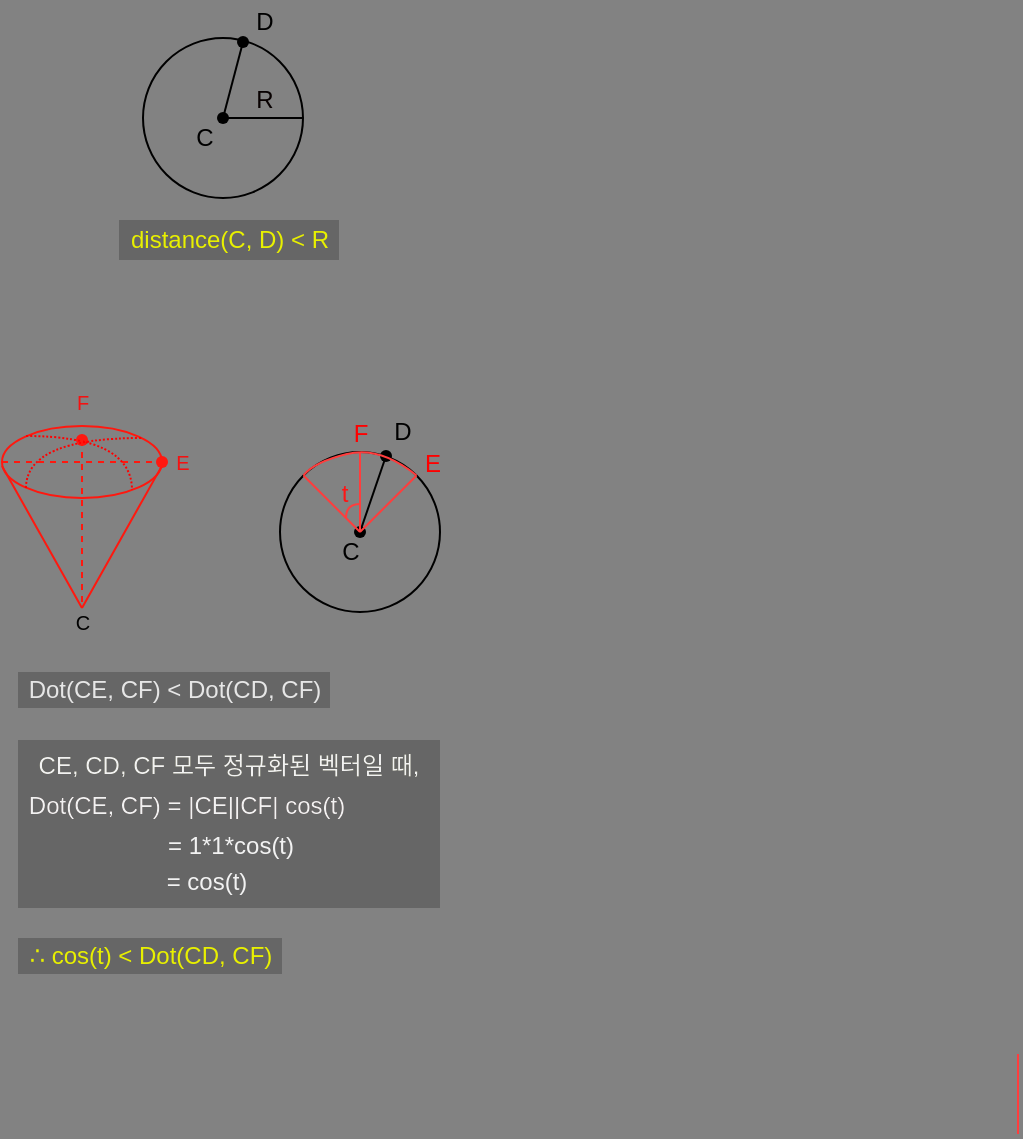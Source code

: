 <mxfile version="15.4.1" type="device"><diagram id="wYvFyYqJbGM13Imm3fYB" name="Page-1"><mxGraphModel dx="451" dy="430" grid="0" gridSize="10" guides="1" tooltips="1" connect="1" arrows="1" fold="1" page="1" pageScale="1" pageWidth="827" pageHeight="1169" background="#828282" math="0" shadow="0"><root><mxCell id="0"/><mxCell id="1" parent="0"/><mxCell id="-jMeGRskUzVZqXeIHfgB-5" value="" style="ellipse;whiteSpace=wrap;html=1;aspect=fixed;fillColor=none;" parent="1" vertex="1"><mxGeometry x="250.5" y="104" width="80" height="80" as="geometry"/></mxCell><mxCell id="-jMeGRskUzVZqXeIHfgB-6" value="distance(C, D) &amp;lt; R" style="text;html=1;strokeColor=none;fillColor=#666666;align=center;verticalAlign=middle;whiteSpace=wrap;fontColor=#E8F000;" parent="1" vertex="1"><mxGeometry x="238.5" y="195" width="110" height="20" as="geometry"/></mxCell><mxCell id="-jMeGRskUzVZqXeIHfgB-7" value="" style="shape=waypoint;sketch=0;fillStyle=solid;size=6;pointerEvents=1;points=[];fillColor=none;resizable=0;rotatable=0;perimeter=centerPerimeter;snapToPoint=1;" parent="1" vertex="1"><mxGeometry x="270.5" y="124" width="40" height="40" as="geometry"/></mxCell><mxCell id="-jMeGRskUzVZqXeIHfgB-9" value="C" style="text;html=1;align=center;verticalAlign=middle;resizable=0;points=[];autosize=1;strokeColor=none;fillColor=none;" parent="1" vertex="1"><mxGeometry x="270.5" y="144" width="20" height="20" as="geometry"/></mxCell><mxCell id="-jMeGRskUzVZqXeIHfgB-10" value="" style="shape=waypoint;sketch=0;fillStyle=solid;size=6;pointerEvents=1;points=[];fillColor=none;resizable=0;rotatable=0;perimeter=centerPerimeter;snapToPoint=1;" parent="1" vertex="1"><mxGeometry x="280.5" y="86" width="40" height="40" as="geometry"/></mxCell><mxCell id="-jMeGRskUzVZqXeIHfgB-11" value="D" style="text;html=1;align=center;verticalAlign=middle;resizable=0;points=[];autosize=1;strokeColor=none;fillColor=none;" parent="1" vertex="1"><mxGeometry x="300.5" y="86" width="20" height="20" as="geometry"/></mxCell><mxCell id="-jMeGRskUzVZqXeIHfgB-18" value="" style="endArrow=none;html=1;fontColor=#080101;strokeColor=#000000;entryX=1;entryY=0.5;entryDx=0;entryDy=0;" parent="1" source="-jMeGRskUzVZqXeIHfgB-7" target="-jMeGRskUzVZqXeIHfgB-5" edge="1"><mxGeometry width="50" height="50" relative="1" as="geometry"><mxPoint x="315.5" y="210" as="sourcePoint"/><mxPoint x="365.5" y="160" as="targetPoint"/></mxGeometry></mxCell><mxCell id="-jMeGRskUzVZqXeIHfgB-19" value="R" style="text;html=1;align=center;verticalAlign=middle;resizable=0;points=[];autosize=1;strokeColor=none;fillColor=none;fontColor=#080101;" parent="1" vertex="1"><mxGeometry x="301.5" y="126" width="19" height="18" as="geometry"/></mxCell><mxCell id="-jMeGRskUzVZqXeIHfgB-23" value="" style="endArrow=none;html=1;fontColor=#080101;strokeColor=#000000;" parent="1" target="-jMeGRskUzVZqXeIHfgB-10" edge="1"><mxGeometry width="50" height="50" relative="1" as="geometry"><mxPoint x="290.5" y="144" as="sourcePoint"/><mxPoint x="330.5" y="144" as="targetPoint"/></mxGeometry></mxCell><mxCell id="-jMeGRskUzVZqXeIHfgB-37" value="" style="group" parent="1" vertex="1" connectable="0"><mxGeometry x="319" y="291" width="85" height="100" as="geometry"/></mxCell><mxCell id="-jMeGRskUzVZqXeIHfgB-2" value="" style="ellipse;whiteSpace=wrap;html=1;aspect=fixed;fillColor=none;" parent="-jMeGRskUzVZqXeIHfgB-37" vertex="1"><mxGeometry y="20" width="80" height="80" as="geometry"/></mxCell><mxCell id="-jMeGRskUzVZqXeIHfgB-24" value="" style="endArrow=none;html=1;fontColor=#080101;strokeColor=#000000;" parent="-jMeGRskUzVZqXeIHfgB-37" target="-jMeGRskUzVZqXeIHfgB-13" edge="1"><mxGeometry width="50" height="50" relative="1" as="geometry"><mxPoint x="40" y="60" as="sourcePoint"/><mxPoint x="50" y="22" as="targetPoint"/></mxGeometry></mxCell><mxCell id="-jMeGRskUzVZqXeIHfgB-8" value="" style="shape=waypoint;sketch=0;fillStyle=solid;size=6;pointerEvents=1;points=[];fillColor=none;resizable=0;rotatable=0;perimeter=centerPerimeter;snapToPoint=1;" parent="-jMeGRskUzVZqXeIHfgB-37" vertex="1"><mxGeometry x="20" y="40" width="40" height="40" as="geometry"/></mxCell><mxCell id="-jMeGRskUzVZqXeIHfgB-12" value="C" style="text;html=1;align=center;verticalAlign=middle;resizable=0;points=[];autosize=1;strokeColor=none;fillColor=none;" parent="-jMeGRskUzVZqXeIHfgB-37" vertex="1"><mxGeometry x="25" y="60" width="20" height="20" as="geometry"/></mxCell><mxCell id="-jMeGRskUzVZqXeIHfgB-3" value="" style="endArrow=none;html=1;entryX=1;entryY=0;entryDx=0;entryDy=0;fillColor=#f8cecc;strokeColor=#FF3D3D;" parent="-jMeGRskUzVZqXeIHfgB-37" target="-jMeGRskUzVZqXeIHfgB-2" edge="1"><mxGeometry width="50" height="50" relative="1" as="geometry"><mxPoint x="40" y="60" as="sourcePoint"/><mxPoint x="100" y="30" as="targetPoint"/></mxGeometry></mxCell><mxCell id="-jMeGRskUzVZqXeIHfgB-4" value="" style="endArrow=none;html=1;entryX=0;entryY=0;entryDx=0;entryDy=0;fillColor=#f8cecc;strokeColor=#FF3D3D;" parent="-jMeGRskUzVZqXeIHfgB-37" target="-jMeGRskUzVZqXeIHfgB-2" edge="1"><mxGeometry width="50" height="50" relative="1" as="geometry"><mxPoint x="40" y="60" as="sourcePoint"/><mxPoint x="90" y="10" as="targetPoint"/></mxGeometry></mxCell><mxCell id="-jMeGRskUzVZqXeIHfgB-13" value="" style="shape=waypoint;sketch=0;fillStyle=solid;size=6;pointerEvents=1;points=[];fillColor=none;resizable=0;rotatable=0;perimeter=centerPerimeter;snapToPoint=1;" parent="-jMeGRskUzVZqXeIHfgB-37" vertex="1"><mxGeometry x="33" y="2" width="40" height="40" as="geometry"/></mxCell><mxCell id="-jMeGRskUzVZqXeIHfgB-14" value="D" style="text;html=1;align=center;verticalAlign=middle;resizable=0;points=[];autosize=1;strokeColor=none;fillColor=none;" parent="-jMeGRskUzVZqXeIHfgB-37" vertex="1"><mxGeometry x="51" width="20" height="20" as="geometry"/></mxCell><mxCell id="-jMeGRskUzVZqXeIHfgB-15" value="" style="endArrow=none;html=1;entryX=0.5;entryY=1;entryDx=0;entryDy=0;fillColor=#f8cecc;strokeColor=#FF3D3D;" parent="-jMeGRskUzVZqXeIHfgB-37" edge="1"><mxGeometry width="50" height="50" relative="1" as="geometry"><mxPoint x="40" y="20" as="sourcePoint"/><mxPoint x="40" y="60" as="targetPoint"/></mxGeometry></mxCell><mxCell id="-jMeGRskUzVZqXeIHfgB-17" value="t" style="text;html=1;align=center;verticalAlign=middle;resizable=0;points=[];autosize=1;strokeColor=none;fillColor=none;fontColor=#FF1414;" parent="-jMeGRskUzVZqXeIHfgB-37" vertex="1"><mxGeometry x="25" y="32" width="13" height="18" as="geometry"/></mxCell><mxCell id="-jMeGRskUzVZqXeIHfgB-20" value="" style="curved=1;endArrow=none;html=1;strokeColor=#FF3D3D;endFill=0;entryX=1;entryY=0;entryDx=0;entryDy=0;exitX=0;exitY=0;exitDx=0;exitDy=0;" parent="-jMeGRskUzVZqXeIHfgB-37" source="-jMeGRskUzVZqXeIHfgB-2" target="-jMeGRskUzVZqXeIHfgB-2" edge="1"><mxGeometry width="50" height="50" relative="1" as="geometry"><mxPoint x="12" y="33" as="sourcePoint"/><mxPoint x="68.284" y="32.716" as="targetPoint"/><Array as="points"><mxPoint x="17" y="25"/><mxPoint x="50" y="17"/></Array></mxGeometry></mxCell><mxCell id="-jMeGRskUzVZqXeIHfgB-22" value="" style="curved=1;endArrow=none;html=1;strokeColor=#FF3D3D;endFill=0;" parent="-jMeGRskUzVZqXeIHfgB-37" edge="1"><mxGeometry width="50" height="50" relative="1" as="geometry"><mxPoint x="40" y="46" as="sourcePoint"/><mxPoint x="33" y="53" as="targetPoint"/><Array as="points"><mxPoint x="33" y="46"/></Array></mxGeometry></mxCell><mxCell id="-jMeGRskUzVZqXeIHfgB-25" value="E" style="text;html=1;align=center;verticalAlign=middle;resizable=0;points=[];autosize=1;strokeColor=none;fillColor=none;fontColor=#FF0000;" parent="-jMeGRskUzVZqXeIHfgB-37" vertex="1"><mxGeometry x="67" y="17" width="18" height="18" as="geometry"/></mxCell><mxCell id="-jMeGRskUzVZqXeIHfgB-26" value="F" style="text;html=1;align=center;verticalAlign=middle;resizable=0;points=[];autosize=1;strokeColor=none;fillColor=none;fontColor=#FF0000;" parent="-jMeGRskUzVZqXeIHfgB-37" vertex="1"><mxGeometry x="31" y="2" width="17" height="18" as="geometry"/></mxCell><mxCell id="xYZqbsTnQXo9Wl-ruLsW-1" value="" style="endArrow=none;html=1;entryX=0.5;entryY=1;entryDx=0;entryDy=0;fillColor=#f8cecc;strokeColor=#FF3D3D;" edge="1" parent="-jMeGRskUzVZqXeIHfgB-37"><mxGeometry width="50" height="50" relative="1" as="geometry"><mxPoint x="369" y="321.0" as="sourcePoint"/><mxPoint x="369" y="361" as="targetPoint"/></mxGeometry></mxCell><mxCell id="-jMeGRskUzVZqXeIHfgB-52" value="" style="group" parent="1" vertex="1" connectable="0"><mxGeometry x="188" y="421" width="211" height="151" as="geometry"/></mxCell><mxCell id="-jMeGRskUzVZqXeIHfgB-31" value="∴ cos(t) &amp;lt; Dot(CD, CF)" style="text;html=1;align=center;verticalAlign=middle;resizable=0;points=[];autosize=1;strokeColor=none;fillColor=#666666;fontColor=#E8F000;" parent="-jMeGRskUzVZqXeIHfgB-52" vertex="1"><mxGeometry y="133" width="132" height="18" as="geometry"/></mxCell><mxCell id="-jMeGRskUzVZqXeIHfgB-34" value="" style="rounded=0;whiteSpace=wrap;html=1;fontColor=#1E1F00;strokeColor=none;fillColor=#666666;" parent="-jMeGRskUzVZqXeIHfgB-52" vertex="1"><mxGeometry y="34" width="211" height="84" as="geometry"/></mxCell><mxCell id="-jMeGRskUzVZqXeIHfgB-27" value="Dot(CE, CF) &amp;lt; Dot(CD, CF)" style="text;html=1;align=center;verticalAlign=middle;resizable=0;points=[];autosize=1;strokeColor=none;fillColor=#666666;fontColor=#E6E6E6;rounded=0;" parent="-jMeGRskUzVZqXeIHfgB-52" vertex="1"><mxGeometry width="156" height="18" as="geometry"/></mxCell><mxCell id="-jMeGRskUzVZqXeIHfgB-28" value="Dot(CE, CF) = |CE||CF| cos(t)" style="text;html=1;align=center;verticalAlign=middle;resizable=0;points=[];autosize=1;strokeColor=none;fillColor=none;fontColor=#170000;" parent="-jMeGRskUzVZqXeIHfgB-52" vertex="1"><mxGeometry y="58" width="168" height="18" as="geometry"/></mxCell><mxCell id="-jMeGRskUzVZqXeIHfgB-29" value="= 1*1*cos(t)" style="text;html=1;align=center;verticalAlign=middle;resizable=0;points=[];autosize=1;strokeColor=none;fillColor=none;fontColor=#F2F2F2;" parent="-jMeGRskUzVZqXeIHfgB-52" vertex="1"><mxGeometry x="69" y="78" width="73" height="18" as="geometry"/></mxCell><mxCell id="-jMeGRskUzVZqXeIHfgB-30" value="= cos(t)" style="text;html=1;align=center;verticalAlign=middle;resizable=0;points=[];autosize=1;strokeColor=none;fillColor=none;fontColor=#F2F2F2;" parent="-jMeGRskUzVZqXeIHfgB-52" vertex="1"><mxGeometry x="69" y="96" width="50" height="18" as="geometry"/></mxCell><mxCell id="-jMeGRskUzVZqXeIHfgB-32" value="CE, CD, CF 모두 정규화된 벡터일 때," style="text;html=1;align=center;verticalAlign=middle;resizable=0;points=[];autosize=1;strokeColor=none;fillColor=none;fontColor=#1E1F00;" parent="-jMeGRskUzVZqXeIHfgB-52" vertex="1"><mxGeometry y="38" width="210" height="18" as="geometry"/></mxCell><mxCell id="-jMeGRskUzVZqXeIHfgB-35" value="CE, CD, CF 모두 정규화된 벡터일 때," style="text;html=1;align=center;verticalAlign=middle;resizable=0;points=[];autosize=1;strokeColor=none;fillColor=none;fontColor=#F2F2F2;" parent="-jMeGRskUzVZqXeIHfgB-52" vertex="1"><mxGeometry y="38" width="210" height="18" as="geometry"/></mxCell><mxCell id="-jMeGRskUzVZqXeIHfgB-36" value="Dot(CE, CF) = |CE||CF| cos(t)" style="text;html=1;align=center;verticalAlign=middle;resizable=0;points=[];autosize=1;strokeColor=none;fillColor=none;fontColor=#F2F2F2;" parent="-jMeGRskUzVZqXeIHfgB-52" vertex="1"><mxGeometry y="58" width="168" height="18" as="geometry"/></mxCell><mxCell id="-jMeGRskUzVZqXeIHfgB-38" value="" style="endArrow=none;html=1;fontColor=#F5F5F5;strokeColor=#FF180F;" parent="1" edge="1"><mxGeometry x="180" y="296" width="50" height="50" as="geometry"><mxPoint x="220" y="389" as="sourcePoint"/><mxPoint x="180" y="318" as="targetPoint"/></mxGeometry></mxCell><mxCell id="-jMeGRskUzVZqXeIHfgB-39" value="" style="ellipse;whiteSpace=wrap;html=1;strokeColor=#FF180F;fillColor=none;" parent="1" vertex="1"><mxGeometry x="180" y="298" width="80" height="36" as="geometry"/></mxCell><mxCell id="-jMeGRskUzVZqXeIHfgB-40" value="" style="endArrow=none;html=1;fontColor=#F5F5F5;strokeColor=#FF180F;entryX=0.996;entryY=0.54;entryDx=0;entryDy=0;entryPerimeter=0;" parent="1" edge="1"><mxGeometry x="180" y="296" width="50" height="50" as="geometry"><mxPoint x="220" y="389" as="sourcePoint"/><mxPoint x="259.68" y="318.44" as="targetPoint"/></mxGeometry></mxCell><mxCell id="-jMeGRskUzVZqXeIHfgB-42" value="" style="endArrow=none;html=1;fontColor=#F5F5F5;strokeColor=#FF180F;entryX=1;entryY=0.5;entryDx=0;entryDy=0;exitX=0;exitY=0.5;exitDx=0;exitDy=0;dashed=1;" parent="1" source="-jMeGRskUzVZqXeIHfgB-39" target="-jMeGRskUzVZqXeIHfgB-39" edge="1"><mxGeometry x="180" y="296" width="50" height="50" as="geometry"><mxPoint x="230" y="399" as="sourcePoint"/><mxPoint x="269.68" y="328.44" as="targetPoint"/></mxGeometry></mxCell><mxCell id="-jMeGRskUzVZqXeIHfgB-44" value="" style="shape=waypoint;sketch=0;fillStyle=solid;size=6;pointerEvents=1;points=[];fillColor=none;resizable=0;rotatable=0;perimeter=centerPerimeter;snapToPoint=1;fontColor=#F5F5F5;strokeColor=#FF180F;" parent="1" vertex="1"><mxGeometry x="200" y="285" width="40" height="40" as="geometry"/></mxCell><mxCell id="-jMeGRskUzVZqXeIHfgB-45" value="F" style="text;html=1;align=center;verticalAlign=middle;resizable=0;points=[];autosize=1;strokeColor=none;fillColor=none;fontColor=#F51111;fontSize=10;" parent="1" vertex="1"><mxGeometry x="210" y="276" width="20" height="20" as="geometry"/></mxCell><mxCell id="-jMeGRskUzVZqXeIHfgB-46" value="E" style="text;html=1;align=center;verticalAlign=middle;resizable=0;points=[];autosize=1;strokeColor=none;fillColor=none;fontSize=10;fontColor=#F51111;" parent="1" vertex="1"><mxGeometry x="260" y="306" width="20" height="20" as="geometry"/></mxCell><mxCell id="-jMeGRskUzVZqXeIHfgB-47" value="" style="shape=waypoint;sketch=0;fillStyle=solid;size=6;pointerEvents=1;points=[];fillColor=none;resizable=0;rotatable=0;perimeter=centerPerimeter;snapToPoint=1;fontColor=#F5F5F5;strokeColor=#FF180F;" parent="1" vertex="1"><mxGeometry x="240" y="296" width="40" height="40" as="geometry"/></mxCell><mxCell id="-jMeGRskUzVZqXeIHfgB-49" value="C" style="text;html=1;align=center;verticalAlign=middle;resizable=0;points=[];autosize=1;strokeColor=none;fillColor=none;fontSize=10;fontColor=#000000;" parent="1" vertex="1"><mxGeometry x="210" y="386" width="20" height="20" as="geometry"/></mxCell><mxCell id="xYZqbsTnQXo9Wl-ruLsW-4" value="" style="curved=1;endArrow=none;html=1;rounded=0;fontSize=8;edgeStyle=orthogonalEdgeStyle;endFill=0;dashed=1;dashPattern=1 1;strokeColor=#FF0000;" edge="1" parent="1"><mxGeometry width="50" height="50" relative="1" as="geometry"><mxPoint x="192" y="329" as="sourcePoint"/><mxPoint x="250" y="304" as="targetPoint"/><Array as="points"><mxPoint x="192" y="304"/></Array></mxGeometry></mxCell><mxCell id="xYZqbsTnQXo9Wl-ruLsW-5" value="" style="curved=1;endArrow=none;html=1;rounded=0;fontSize=8;edgeStyle=orthogonalEdgeStyle;endFill=0;dashed=1;dashPattern=1 1;strokeColor=#FF0000;" edge="1" parent="1"><mxGeometry width="50" height="50" relative="1" as="geometry"><mxPoint x="192" y="303" as="sourcePoint"/><mxPoint x="245" y="330" as="targetPoint"/><Array as="points"><mxPoint x="245" y="303"/></Array></mxGeometry></mxCell><mxCell id="xYZqbsTnQXo9Wl-ruLsW-6" value="" style="endArrow=none;html=1;fontColor=#F5F5F5;strokeColor=#FF180F;dashed=1;" edge="1" parent="1" source="-jMeGRskUzVZqXeIHfgB-44"><mxGeometry x="190" y="306" width="50" height="50" as="geometry"><mxPoint x="190.0" y="326" as="sourcePoint"/><mxPoint x="220" y="389" as="targetPoint"/></mxGeometry></mxCell></root></mxGraphModel></diagram></mxfile>
